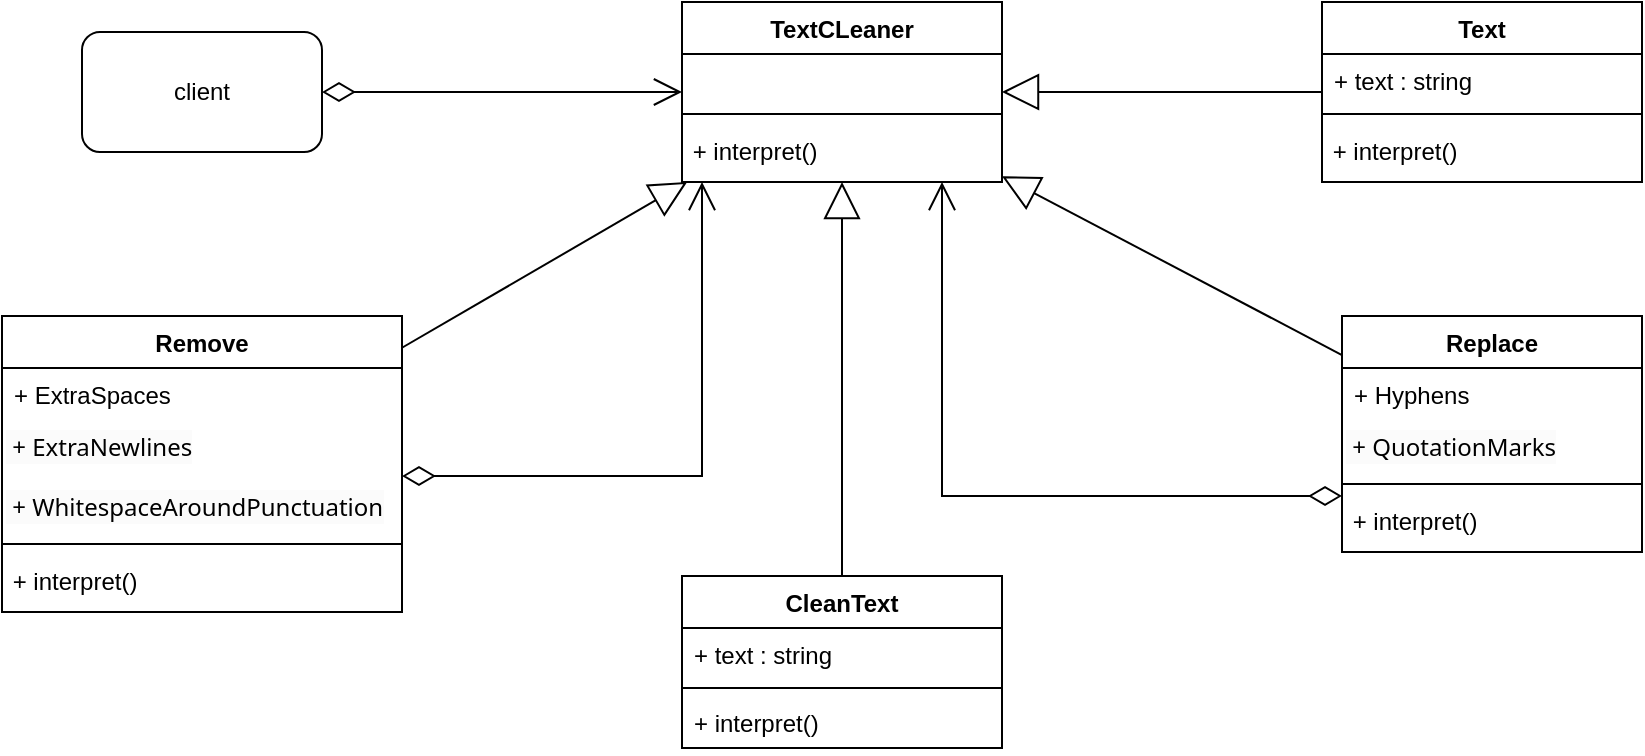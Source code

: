 <mxfile version="22.1.15" type="device">
  <diagram name="Trang-1" id="gYCfNjEY9_t1371b0YsG">
    <mxGraphModel dx="1434" dy="746" grid="1" gridSize="10" guides="1" tooltips="1" connect="1" arrows="1" fold="1" page="1" pageScale="1" pageWidth="850" pageHeight="1100" math="0" shadow="0">
      <root>
        <mxCell id="0" />
        <mxCell id="1" parent="0" />
        <mxCell id="TvksYkTsgh-9G8JfCMAZ-1" value="client" style="rounded=1;whiteSpace=wrap;html=1;" vertex="1" parent="1">
          <mxGeometry x="50" y="68" width="120" height="60" as="geometry" />
        </mxCell>
        <mxCell id="TvksYkTsgh-9G8JfCMAZ-3" value="TextCLeaner" style="swimlane;fontStyle=1;align=center;verticalAlign=top;childLayout=stackLayout;horizontal=1;startSize=26;horizontalStack=0;resizeParent=1;resizeParentMax=0;resizeLast=0;collapsible=1;marginBottom=0;whiteSpace=wrap;html=1;" vertex="1" parent="1">
          <mxGeometry x="350" y="53" width="160" height="90" as="geometry" />
        </mxCell>
        <mxCell id="TvksYkTsgh-9G8JfCMAZ-4" value="&amp;nbsp;" style="text;strokeColor=none;fillColor=none;align=left;verticalAlign=top;spacingLeft=4;spacingRight=4;overflow=hidden;rotatable=0;points=[[0,0.5],[1,0.5]];portConstraint=eastwest;whiteSpace=wrap;html=1;" vertex="1" parent="TvksYkTsgh-9G8JfCMAZ-3">
          <mxGeometry y="26" width="160" height="26" as="geometry" />
        </mxCell>
        <mxCell id="TvksYkTsgh-9G8JfCMAZ-5" value="" style="line;strokeWidth=1;fillColor=none;align=left;verticalAlign=middle;spacingTop=-1;spacingLeft=3;spacingRight=3;rotatable=0;labelPosition=right;points=[];portConstraint=eastwest;strokeColor=inherit;" vertex="1" parent="TvksYkTsgh-9G8JfCMAZ-3">
          <mxGeometry y="52" width="160" height="8" as="geometry" />
        </mxCell>
        <mxCell id="TvksYkTsgh-9G8JfCMAZ-25" value="&amp;nbsp;+ interpret()" style="text;html=1;align=left;verticalAlign=middle;resizable=0;points=[];autosize=1;strokeColor=none;fillColor=none;" vertex="1" parent="TvksYkTsgh-9G8JfCMAZ-3">
          <mxGeometry y="60" width="160" height="30" as="geometry" />
        </mxCell>
        <mxCell id="TvksYkTsgh-9G8JfCMAZ-7" value="Remove" style="swimlane;fontStyle=1;align=center;verticalAlign=top;childLayout=stackLayout;horizontal=1;startSize=26;horizontalStack=0;resizeParent=1;resizeParentMax=0;resizeLast=0;collapsible=1;marginBottom=0;whiteSpace=wrap;html=1;" vertex="1" parent="1">
          <mxGeometry x="10" y="210" width="200" height="148" as="geometry" />
        </mxCell>
        <mxCell id="TvksYkTsgh-9G8JfCMAZ-8" value="+&amp;nbsp;ExtraSpaces" style="text;strokeColor=none;fillColor=none;align=left;verticalAlign=top;spacingLeft=4;spacingRight=4;overflow=hidden;rotatable=0;points=[[0,0.5],[1,0.5]];portConstraint=eastwest;whiteSpace=wrap;html=1;" vertex="1" parent="TvksYkTsgh-9G8JfCMAZ-7">
          <mxGeometry y="26" width="200" height="26" as="geometry" />
        </mxCell>
        <mxCell id="TvksYkTsgh-9G8JfCMAZ-23" value="&lt;span style=&quot;color: rgb(0, 0, 0); font-family: Söhne, ui-sans-serif, system-ui, -apple-system, &amp;quot;Segoe UI&amp;quot;, Roboto, Ubuntu, Cantarell, &amp;quot;Noto Sans&amp;quot;, sans-serif, &amp;quot;Helvetica Neue&amp;quot;, Arial, &amp;quot;Apple Color Emoji&amp;quot;, &amp;quot;Segoe UI Emoji&amp;quot;, &amp;quot;Segoe UI Symbol&amp;quot;, &amp;quot;Noto Color Emoji&amp;quot;; font-size: 12px; font-style: normal; font-variant-ligatures: normal; font-variant-caps: normal; font-weight: 400; letter-spacing: normal; orphans: 2; text-align: left; text-indent: 0px; text-transform: none; widows: 2; word-spacing: 0px; -webkit-text-stroke-width: 0px; background-color: rgb(251, 251, 251); text-decoration-thickness: initial; text-decoration-style: initial; text-decoration-color: initial; float: none; display: inline !important;&quot;&gt;&amp;nbsp;+ ExtraNewlines&lt;/span&gt;" style="text;whiteSpace=wrap;html=1;" vertex="1" parent="TvksYkTsgh-9G8JfCMAZ-7">
          <mxGeometry y="52" width="200" height="30" as="geometry" />
        </mxCell>
        <mxCell id="TvksYkTsgh-9G8JfCMAZ-22" value="&lt;span style=&quot;color: rgb(0, 0, 0); font-family: Söhne, ui-sans-serif, system-ui, -apple-system, &amp;quot;Segoe UI&amp;quot;, Roboto, Ubuntu, Cantarell, &amp;quot;Noto Sans&amp;quot;, sans-serif, &amp;quot;Helvetica Neue&amp;quot;, Arial, &amp;quot;Apple Color Emoji&amp;quot;, &amp;quot;Segoe UI Emoji&amp;quot;, &amp;quot;Segoe UI Symbol&amp;quot;, &amp;quot;Noto Color Emoji&amp;quot;; font-size: 12px; font-style: normal; font-variant-ligatures: normal; font-variant-caps: normal; font-weight: 400; letter-spacing: normal; orphans: 2; text-align: left; text-indent: 0px; text-transform: none; widows: 2; word-spacing: 0px; -webkit-text-stroke-width: 0px; background-color: rgb(251, 251, 251); text-decoration-thickness: initial; text-decoration-style: initial; text-decoration-color: initial; float: none; display: inline !important;&quot;&gt;&amp;nbsp;+ WhitespaceAroundPunctuation&lt;/span&gt;" style="text;whiteSpace=wrap;html=1;" vertex="1" parent="TvksYkTsgh-9G8JfCMAZ-7">
          <mxGeometry y="82" width="200" height="28" as="geometry" />
        </mxCell>
        <mxCell id="TvksYkTsgh-9G8JfCMAZ-9" value="" style="line;strokeWidth=1;fillColor=none;align=left;verticalAlign=middle;spacingTop=-1;spacingLeft=3;spacingRight=3;rotatable=0;labelPosition=right;points=[];portConstraint=eastwest;strokeColor=inherit;" vertex="1" parent="TvksYkTsgh-9G8JfCMAZ-7">
          <mxGeometry y="110" width="200" height="8" as="geometry" />
        </mxCell>
        <mxCell id="TvksYkTsgh-9G8JfCMAZ-24" value="&amp;nbsp;+ interpret()" style="text;html=1;align=left;verticalAlign=middle;resizable=0;points=[];autosize=1;strokeColor=none;fillColor=none;" vertex="1" parent="TvksYkTsgh-9G8JfCMAZ-7">
          <mxGeometry y="118" width="200" height="30" as="geometry" />
        </mxCell>
        <mxCell id="TvksYkTsgh-9G8JfCMAZ-11" value="Replace" style="swimlane;fontStyle=1;align=center;verticalAlign=top;childLayout=stackLayout;horizontal=1;startSize=26;horizontalStack=0;resizeParent=1;resizeParentMax=0;resizeLast=0;collapsible=1;marginBottom=0;whiteSpace=wrap;html=1;" vertex="1" parent="1">
          <mxGeometry x="680" y="210" width="150" height="118" as="geometry" />
        </mxCell>
        <mxCell id="TvksYkTsgh-9G8JfCMAZ-12" value="+&amp;nbsp;Hyphens" style="text;strokeColor=none;fillColor=none;align=left;verticalAlign=top;spacingLeft=4;spacingRight=4;overflow=hidden;rotatable=0;points=[[0,0.5],[1,0.5]];portConstraint=eastwest;whiteSpace=wrap;html=1;" vertex="1" parent="TvksYkTsgh-9G8JfCMAZ-11">
          <mxGeometry y="26" width="150" height="26" as="geometry" />
        </mxCell>
        <mxCell id="TvksYkTsgh-9G8JfCMAZ-21" value="&lt;span style=&quot;color: rgb(0, 0, 0); font-family: Söhne, ui-sans-serif, system-ui, -apple-system, &amp;quot;Segoe UI&amp;quot;, Roboto, Ubuntu, Cantarell, &amp;quot;Noto Sans&amp;quot;, sans-serif, &amp;quot;Helvetica Neue&amp;quot;, Arial, &amp;quot;Apple Color Emoji&amp;quot;, &amp;quot;Segoe UI Emoji&amp;quot;, &amp;quot;Segoe UI Symbol&amp;quot;, &amp;quot;Noto Color Emoji&amp;quot;; font-size: 12px; font-style: normal; font-variant-ligatures: normal; font-variant-caps: normal; font-weight: 400; letter-spacing: normal; orphans: 2; text-align: left; text-indent: 0px; text-transform: none; widows: 2; word-spacing: 0px; -webkit-text-stroke-width: 0px; background-color: rgb(251, 251, 251); text-decoration-thickness: initial; text-decoration-style: initial; text-decoration-color: initial; float: none; display: inline !important;&quot;&gt;&amp;nbsp;+ QuotationMarks&lt;/span&gt;" style="text;whiteSpace=wrap;html=1;" vertex="1" parent="TvksYkTsgh-9G8JfCMAZ-11">
          <mxGeometry y="52" width="150" height="28" as="geometry" />
        </mxCell>
        <mxCell id="TvksYkTsgh-9G8JfCMAZ-13" value="" style="line;strokeWidth=1;fillColor=none;align=left;verticalAlign=middle;spacingTop=-1;spacingLeft=3;spacingRight=3;rotatable=0;labelPosition=right;points=[];portConstraint=eastwest;strokeColor=inherit;" vertex="1" parent="TvksYkTsgh-9G8JfCMAZ-11">
          <mxGeometry y="80" width="150" height="8" as="geometry" />
        </mxCell>
        <mxCell id="TvksYkTsgh-9G8JfCMAZ-27" value="&amp;nbsp;+ interpret()" style="text;html=1;align=left;verticalAlign=middle;resizable=0;points=[];autosize=1;strokeColor=none;fillColor=none;" vertex="1" parent="TvksYkTsgh-9G8JfCMAZ-11">
          <mxGeometry y="88" width="150" height="30" as="geometry" />
        </mxCell>
        <mxCell id="TvksYkTsgh-9G8JfCMAZ-28" value="Text" style="swimlane;fontStyle=1;align=center;verticalAlign=top;childLayout=stackLayout;horizontal=1;startSize=26;horizontalStack=0;resizeParent=1;resizeParentMax=0;resizeLast=0;collapsible=1;marginBottom=0;whiteSpace=wrap;html=1;" vertex="1" parent="1">
          <mxGeometry x="670" y="53" width="160" height="90" as="geometry" />
        </mxCell>
        <mxCell id="TvksYkTsgh-9G8JfCMAZ-29" value="+ text : string" style="text;strokeColor=none;fillColor=none;align=left;verticalAlign=top;spacingLeft=4;spacingRight=4;overflow=hidden;rotatable=0;points=[[0,0.5],[1,0.5]];portConstraint=eastwest;whiteSpace=wrap;html=1;" vertex="1" parent="TvksYkTsgh-9G8JfCMAZ-28">
          <mxGeometry y="26" width="160" height="26" as="geometry" />
        </mxCell>
        <mxCell id="TvksYkTsgh-9G8JfCMAZ-30" value="" style="line;strokeWidth=1;fillColor=none;align=left;verticalAlign=middle;spacingTop=-1;spacingLeft=3;spacingRight=3;rotatable=0;labelPosition=right;points=[];portConstraint=eastwest;strokeColor=inherit;" vertex="1" parent="TvksYkTsgh-9G8JfCMAZ-28">
          <mxGeometry y="52" width="160" height="8" as="geometry" />
        </mxCell>
        <mxCell id="TvksYkTsgh-9G8JfCMAZ-26" value="&amp;nbsp;+ interpret()" style="text;html=1;align=left;verticalAlign=middle;resizable=0;points=[];autosize=1;strokeColor=none;fillColor=none;" vertex="1" parent="TvksYkTsgh-9G8JfCMAZ-28">
          <mxGeometry y="60" width="160" height="30" as="geometry" />
        </mxCell>
        <mxCell id="TvksYkTsgh-9G8JfCMAZ-32" value="CleanText" style="swimlane;fontStyle=1;align=center;verticalAlign=top;childLayout=stackLayout;horizontal=1;startSize=26;horizontalStack=0;resizeParent=1;resizeParentMax=0;resizeLast=0;collapsible=1;marginBottom=0;whiteSpace=wrap;html=1;" vertex="1" parent="1">
          <mxGeometry x="350" y="340" width="160" height="86" as="geometry" />
        </mxCell>
        <mxCell id="TvksYkTsgh-9G8JfCMAZ-33" value="+ text : string" style="text;strokeColor=none;fillColor=none;align=left;verticalAlign=top;spacingLeft=4;spacingRight=4;overflow=hidden;rotatable=0;points=[[0,0.5],[1,0.5]];portConstraint=eastwest;whiteSpace=wrap;html=1;" vertex="1" parent="TvksYkTsgh-9G8JfCMAZ-32">
          <mxGeometry y="26" width="160" height="26" as="geometry" />
        </mxCell>
        <mxCell id="TvksYkTsgh-9G8JfCMAZ-34" value="" style="line;strokeWidth=1;fillColor=none;align=left;verticalAlign=middle;spacingTop=-1;spacingLeft=3;spacingRight=3;rotatable=0;labelPosition=right;points=[];portConstraint=eastwest;strokeColor=inherit;" vertex="1" parent="TvksYkTsgh-9G8JfCMAZ-32">
          <mxGeometry y="52" width="160" height="8" as="geometry" />
        </mxCell>
        <mxCell id="TvksYkTsgh-9G8JfCMAZ-35" value="+ interpret()" style="text;strokeColor=none;fillColor=none;align=left;verticalAlign=top;spacingLeft=4;spacingRight=4;overflow=hidden;rotatable=0;points=[[0,0.5],[1,0.5]];portConstraint=eastwest;whiteSpace=wrap;html=1;" vertex="1" parent="TvksYkTsgh-9G8JfCMAZ-32">
          <mxGeometry y="60" width="160" height="26" as="geometry" />
        </mxCell>
        <mxCell id="TvksYkTsgh-9G8JfCMAZ-36" value="" style="endArrow=block;endSize=16;endFill=0;html=1;rounded=0;" edge="1" parent="1" source="TvksYkTsgh-9G8JfCMAZ-7" target="TvksYkTsgh-9G8JfCMAZ-3">
          <mxGeometry width="160" relative="1" as="geometry">
            <mxPoint x="260" y="700" as="sourcePoint" />
            <mxPoint x="420" y="700" as="targetPoint" />
          </mxGeometry>
        </mxCell>
        <mxCell id="TvksYkTsgh-9G8JfCMAZ-37" value="" style="endArrow=block;endSize=16;endFill=0;html=1;rounded=0;" edge="1" parent="1" source="TvksYkTsgh-9G8JfCMAZ-32" target="TvksYkTsgh-9G8JfCMAZ-3">
          <mxGeometry width="160" relative="1" as="geometry">
            <mxPoint x="270" y="710" as="sourcePoint" />
            <mxPoint x="430" y="710" as="targetPoint" />
          </mxGeometry>
        </mxCell>
        <mxCell id="TvksYkTsgh-9G8JfCMAZ-38" value="" style="endArrow=block;endSize=16;endFill=0;html=1;rounded=0;" edge="1" parent="1" source="TvksYkTsgh-9G8JfCMAZ-11" target="TvksYkTsgh-9G8JfCMAZ-3">
          <mxGeometry width="160" relative="1" as="geometry">
            <mxPoint x="280" y="720" as="sourcePoint" />
            <mxPoint x="440" y="720" as="targetPoint" />
          </mxGeometry>
        </mxCell>
        <mxCell id="TvksYkTsgh-9G8JfCMAZ-39" value="" style="endArrow=block;endSize=16;endFill=0;html=1;rounded=0;" edge="1" parent="1" source="TvksYkTsgh-9G8JfCMAZ-28" target="TvksYkTsgh-9G8JfCMAZ-3">
          <mxGeometry width="160" relative="1" as="geometry">
            <mxPoint x="672" y="210" as="sourcePoint" />
            <mxPoint x="480" y="690" as="targetPoint" />
          </mxGeometry>
        </mxCell>
        <mxCell id="TvksYkTsgh-9G8JfCMAZ-40" value="" style="endArrow=open;html=1;endSize=12;startArrow=diamondThin;startSize=14;startFill=0;edgeStyle=orthogonalEdgeStyle;align=left;verticalAlign=bottom;rounded=0;" edge="1" parent="1" source="TvksYkTsgh-9G8JfCMAZ-1" target="TvksYkTsgh-9G8JfCMAZ-3">
          <mxGeometry x="-1" y="3" relative="1" as="geometry">
            <mxPoint x="70" y="290" as="sourcePoint" />
            <mxPoint x="230" y="290" as="targetPoint" />
          </mxGeometry>
        </mxCell>
        <mxCell id="TvksYkTsgh-9G8JfCMAZ-41" value="" style="endArrow=open;html=1;endSize=12;startArrow=diamondThin;startSize=14;startFill=0;edgeStyle=orthogonalEdgeStyle;align=left;verticalAlign=bottom;rounded=0;" edge="1" parent="1" source="TvksYkTsgh-9G8JfCMAZ-7" target="TvksYkTsgh-9G8JfCMAZ-3">
          <mxGeometry x="-1" y="3" relative="1" as="geometry">
            <mxPoint x="260" y="650" as="sourcePoint" />
            <mxPoint x="420" y="650" as="targetPoint" />
            <Array as="points">
              <mxPoint x="360" y="290" />
            </Array>
          </mxGeometry>
        </mxCell>
        <mxCell id="TvksYkTsgh-9G8JfCMAZ-42" value="" style="endArrow=open;html=1;endSize=12;startArrow=diamondThin;startSize=14;startFill=0;edgeStyle=orthogonalEdgeStyle;align=left;verticalAlign=bottom;rounded=0;" edge="1" parent="1" source="TvksYkTsgh-9G8JfCMAZ-11" target="TvksYkTsgh-9G8JfCMAZ-3">
          <mxGeometry x="-1" y="3" relative="1" as="geometry">
            <mxPoint x="270" y="660" as="sourcePoint" />
            <mxPoint x="430" y="660" as="targetPoint" />
            <Array as="points">
              <mxPoint x="480" y="300" />
            </Array>
          </mxGeometry>
        </mxCell>
      </root>
    </mxGraphModel>
  </diagram>
</mxfile>

